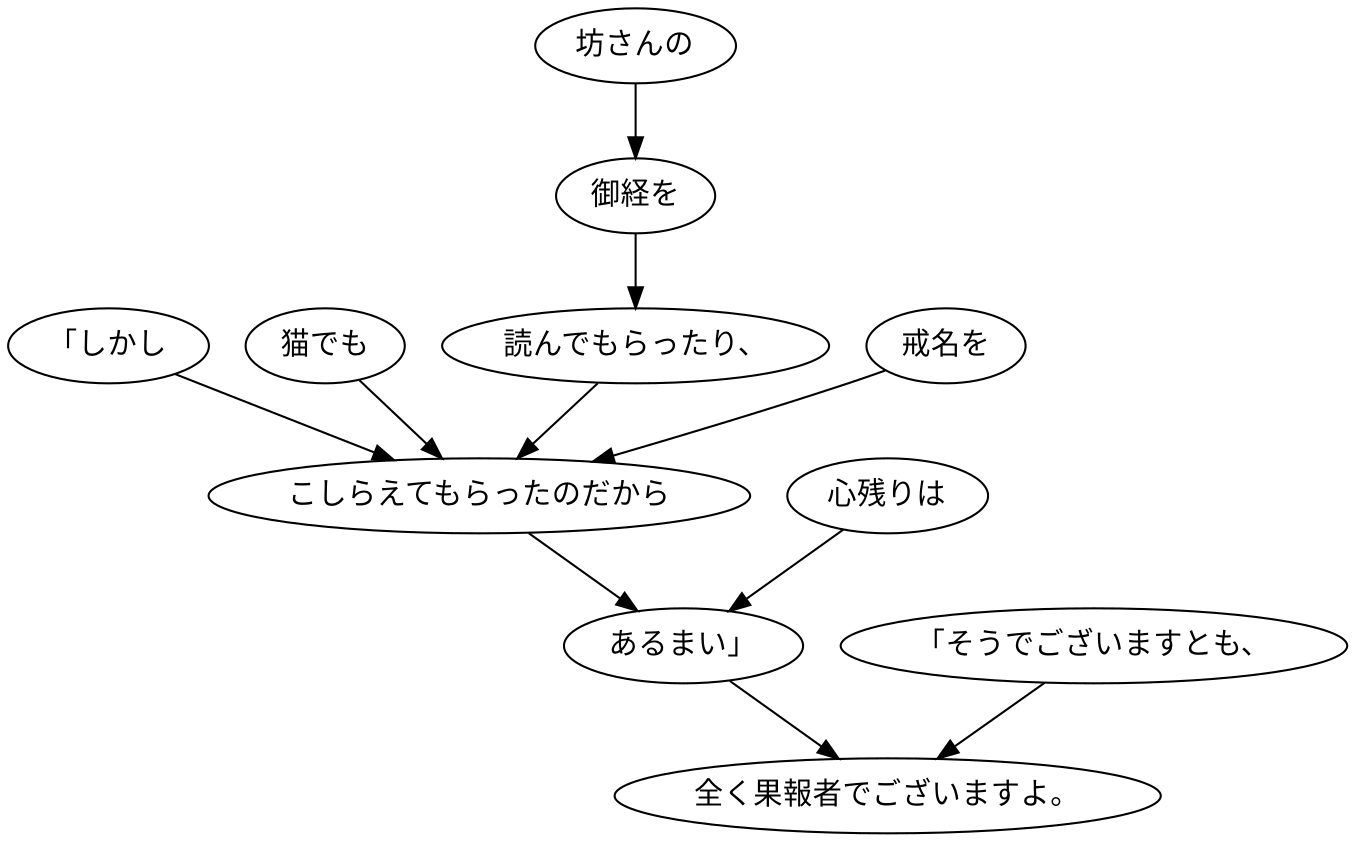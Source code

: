digraph graph1297 {
	node0 [label="「しかし"];
	node1 [label="猫でも"];
	node2 [label="坊さんの"];
	node3 [label="御経を"];
	node4 [label="読んでもらったり、"];
	node5 [label="戒名を"];
	node6 [label="こしらえてもらったのだから"];
	node7 [label="心残りは"];
	node8 [label="あるまい」"];
	node9 [label="「そうでございますとも、"];
	node10 [label="全く果報者でございますよ。"];
	node0 -> node6;
	node1 -> node6;
	node2 -> node3;
	node3 -> node4;
	node4 -> node6;
	node5 -> node6;
	node6 -> node8;
	node7 -> node8;
	node8 -> node10;
	node9 -> node10;
}
